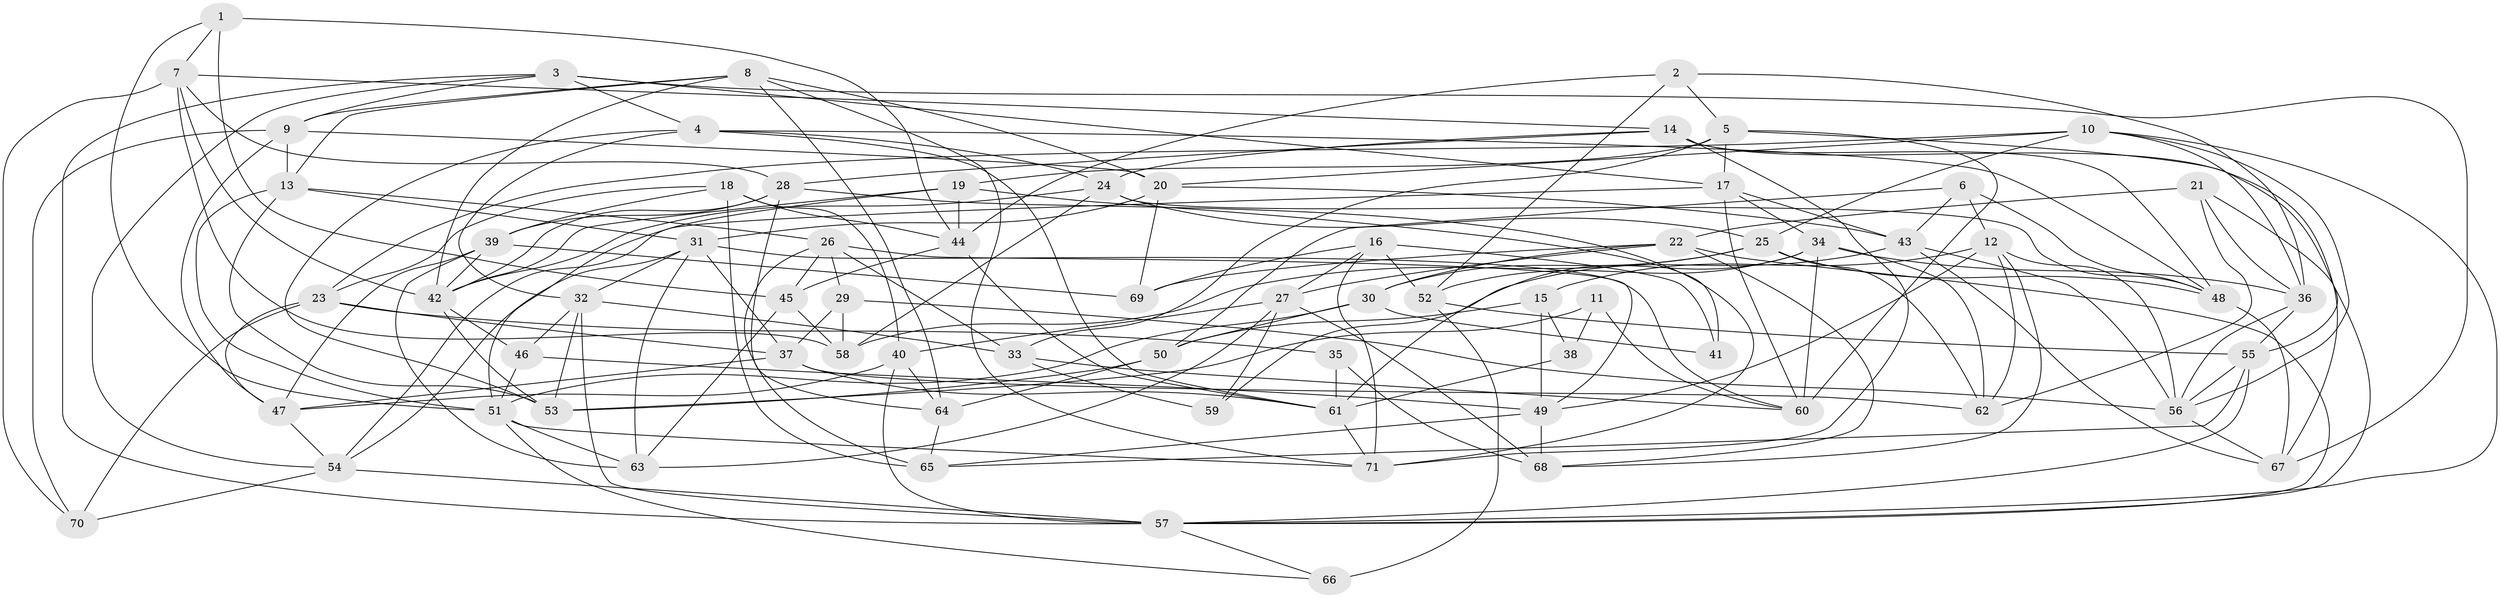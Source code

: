 // original degree distribution, {4: 1.0}
// Generated by graph-tools (version 1.1) at 2025/03/03/09/25 03:03:06]
// undirected, 71 vertices, 192 edges
graph export_dot {
graph [start="1"]
  node [color=gray90,style=filled];
  1;
  2;
  3;
  4;
  5;
  6;
  7;
  8;
  9;
  10;
  11;
  12;
  13;
  14;
  15;
  16;
  17;
  18;
  19;
  20;
  21;
  22;
  23;
  24;
  25;
  26;
  27;
  28;
  29;
  30;
  31;
  32;
  33;
  34;
  35;
  36;
  37;
  38;
  39;
  40;
  41;
  42;
  43;
  44;
  45;
  46;
  47;
  48;
  49;
  50;
  51;
  52;
  53;
  54;
  55;
  56;
  57;
  58;
  59;
  60;
  61;
  62;
  63;
  64;
  65;
  66;
  67;
  68;
  69;
  70;
  71;
  1 -- 7 [weight=1.0];
  1 -- 44 [weight=1.0];
  1 -- 45 [weight=1.0];
  1 -- 51 [weight=1.0];
  2 -- 5 [weight=1.0];
  2 -- 36 [weight=1.0];
  2 -- 44 [weight=1.0];
  2 -- 52 [weight=1.0];
  3 -- 4 [weight=1.0];
  3 -- 9 [weight=1.0];
  3 -- 17 [weight=1.0];
  3 -- 54 [weight=1.0];
  3 -- 57 [weight=1.0];
  3 -- 67 [weight=1.0];
  4 -- 24 [weight=1.0];
  4 -- 32 [weight=1.0];
  4 -- 48 [weight=1.0];
  4 -- 53 [weight=1.0];
  4 -- 61 [weight=1.0];
  5 -- 17 [weight=1.0];
  5 -- 19 [weight=1.0];
  5 -- 33 [weight=1.0];
  5 -- 55 [weight=1.0];
  5 -- 60 [weight=1.0];
  6 -- 12 [weight=1.0];
  6 -- 43 [weight=1.0];
  6 -- 48 [weight=1.0];
  6 -- 50 [weight=1.0];
  7 -- 14 [weight=1.0];
  7 -- 28 [weight=1.0];
  7 -- 42 [weight=1.0];
  7 -- 58 [weight=1.0];
  7 -- 70 [weight=1.0];
  8 -- 9 [weight=1.0];
  8 -- 13 [weight=1.0];
  8 -- 20 [weight=1.0];
  8 -- 42 [weight=1.0];
  8 -- 64 [weight=1.0];
  8 -- 71 [weight=1.0];
  9 -- 13 [weight=1.0];
  9 -- 20 [weight=1.0];
  9 -- 47 [weight=1.0];
  9 -- 70 [weight=1.0];
  10 -- 20 [weight=1.0];
  10 -- 23 [weight=1.0];
  10 -- 25 [weight=1.0];
  10 -- 36 [weight=1.0];
  10 -- 56 [weight=1.0];
  10 -- 57 [weight=1.0];
  11 -- 38 [weight=2.0];
  11 -- 53 [weight=1.0];
  11 -- 60 [weight=1.0];
  12 -- 15 [weight=1.0];
  12 -- 49 [weight=1.0];
  12 -- 56 [weight=1.0];
  12 -- 62 [weight=1.0];
  12 -- 68 [weight=1.0];
  13 -- 26 [weight=1.0];
  13 -- 31 [weight=1.0];
  13 -- 51 [weight=1.0];
  13 -- 53 [weight=1.0];
  14 -- 24 [weight=1.0];
  14 -- 28 [weight=1.0];
  14 -- 48 [weight=1.0];
  14 -- 67 [weight=1.0];
  14 -- 71 [weight=1.0];
  15 -- 38 [weight=1.0];
  15 -- 49 [weight=1.0];
  15 -- 50 [weight=1.0];
  16 -- 27 [weight=1.0];
  16 -- 41 [weight=2.0];
  16 -- 52 [weight=1.0];
  16 -- 69 [weight=1.0];
  16 -- 71 [weight=1.0];
  17 -- 34 [weight=1.0];
  17 -- 43 [weight=1.0];
  17 -- 54 [weight=1.0];
  17 -- 60 [weight=1.0];
  18 -- 23 [weight=1.0];
  18 -- 39 [weight=1.0];
  18 -- 40 [weight=1.0];
  18 -- 44 [weight=1.0];
  18 -- 65 [weight=2.0];
  19 -- 41 [weight=2.0];
  19 -- 42 [weight=1.0];
  19 -- 44 [weight=1.0];
  19 -- 51 [weight=1.0];
  20 -- 31 [weight=1.0];
  20 -- 43 [weight=1.0];
  20 -- 69 [weight=1.0];
  21 -- 22 [weight=1.0];
  21 -- 36 [weight=1.0];
  21 -- 57 [weight=1.0];
  21 -- 62 [weight=1.0];
  22 -- 27 [weight=1.0];
  22 -- 30 [weight=1.0];
  22 -- 57 [weight=1.0];
  22 -- 68 [weight=1.0];
  22 -- 69 [weight=1.0];
  23 -- 35 [weight=1.0];
  23 -- 37 [weight=1.0];
  23 -- 47 [weight=1.0];
  23 -- 70 [weight=1.0];
  24 -- 25 [weight=1.0];
  24 -- 42 [weight=1.0];
  24 -- 48 [weight=1.0];
  24 -- 58 [weight=1.0];
  25 -- 30 [weight=1.0];
  25 -- 48 [weight=1.0];
  25 -- 58 [weight=1.0];
  25 -- 62 [weight=1.0];
  26 -- 29 [weight=1.0];
  26 -- 33 [weight=1.0];
  26 -- 45 [weight=1.0];
  26 -- 49 [weight=1.0];
  26 -- 65 [weight=1.0];
  27 -- 40 [weight=1.0];
  27 -- 59 [weight=1.0];
  27 -- 63 [weight=1.0];
  27 -- 68 [weight=1.0];
  28 -- 39 [weight=1.0];
  28 -- 42 [weight=1.0];
  28 -- 64 [weight=1.0];
  28 -- 71 [weight=1.0];
  29 -- 37 [weight=1.0];
  29 -- 56 [weight=1.0];
  29 -- 58 [weight=1.0];
  30 -- 41 [weight=2.0];
  30 -- 50 [weight=1.0];
  30 -- 51 [weight=1.0];
  31 -- 32 [weight=1.0];
  31 -- 37 [weight=1.0];
  31 -- 54 [weight=1.0];
  31 -- 60 [weight=1.0];
  31 -- 63 [weight=2.0];
  32 -- 33 [weight=1.0];
  32 -- 46 [weight=1.0];
  32 -- 53 [weight=1.0];
  32 -- 57 [weight=1.0];
  33 -- 59 [weight=2.0];
  33 -- 60 [weight=1.0];
  34 -- 36 [weight=1.0];
  34 -- 52 [weight=1.0];
  34 -- 60 [weight=1.0];
  34 -- 61 [weight=1.0];
  34 -- 62 [weight=1.0];
  35 -- 61 [weight=1.0];
  35 -- 68 [weight=2.0];
  36 -- 55 [weight=1.0];
  36 -- 56 [weight=1.0];
  37 -- 47 [weight=1.0];
  37 -- 61 [weight=2.0];
  37 -- 62 [weight=2.0];
  38 -- 61 [weight=3.0];
  39 -- 42 [weight=1.0];
  39 -- 47 [weight=1.0];
  39 -- 63 [weight=1.0];
  39 -- 69 [weight=1.0];
  40 -- 47 [weight=1.0];
  40 -- 57 [weight=2.0];
  40 -- 64 [weight=1.0];
  42 -- 46 [weight=1.0];
  42 -- 53 [weight=1.0];
  43 -- 56 [weight=1.0];
  43 -- 59 [weight=1.0];
  43 -- 67 [weight=1.0];
  44 -- 45 [weight=1.0];
  44 -- 61 [weight=1.0];
  45 -- 58 [weight=2.0];
  45 -- 63 [weight=1.0];
  46 -- 49 [weight=1.0];
  46 -- 51 [weight=1.0];
  47 -- 54 [weight=1.0];
  48 -- 67 [weight=1.0];
  49 -- 65 [weight=1.0];
  49 -- 68 [weight=1.0];
  50 -- 53 [weight=1.0];
  50 -- 64 [weight=2.0];
  51 -- 63 [weight=1.0];
  51 -- 66 [weight=1.0];
  51 -- 71 [weight=1.0];
  52 -- 55 [weight=1.0];
  52 -- 66 [weight=2.0];
  54 -- 57 [weight=1.0];
  54 -- 70 [weight=1.0];
  55 -- 56 [weight=1.0];
  55 -- 57 [weight=1.0];
  55 -- 65 [weight=1.0];
  56 -- 67 [weight=2.0];
  57 -- 66 [weight=1.0];
  61 -- 71 [weight=1.0];
  64 -- 65 [weight=1.0];
}

